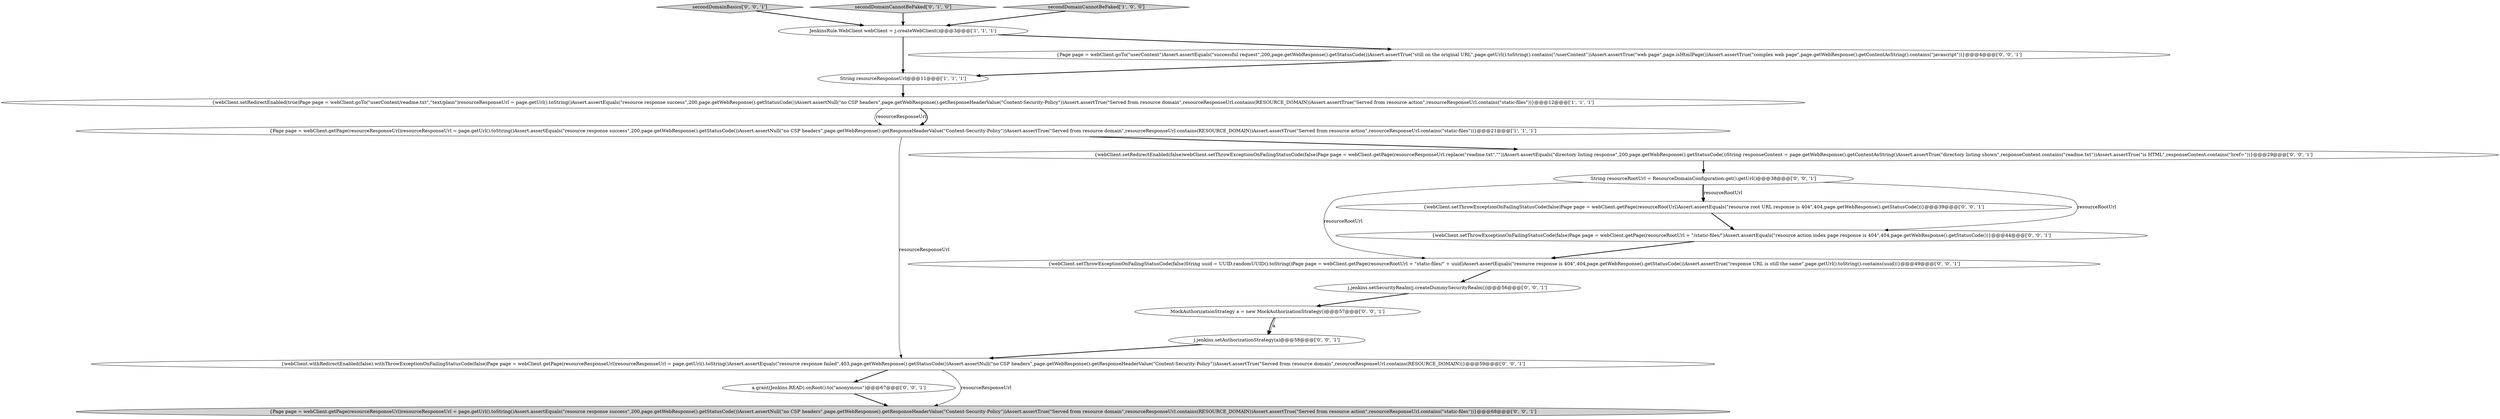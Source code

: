 digraph {
0 [style = filled, label = "{webClient.setRedirectEnabled(true)Page page = webClient.goTo(\"userContent/readme.txt\",\"text/plain\")resourceResponseUrl = page.getUrl().toString()Assert.assertEquals(\"resource response success\",200,page.getWebResponse().getStatusCode())Assert.assertNull(\"no CSP headers\",page.getWebResponse().getResponseHeaderValue(\"Content-Security-Policy\"))Assert.assertTrue(\"Served from resource domain\",resourceResponseUrl.contains(RESOURCE_DOMAIN))Assert.assertTrue(\"Served from resource action\",resourceResponseUrl.contains(\"static-files\"))}@@@12@@@['1', '1', '1']", fillcolor = white, shape = ellipse image = "AAA0AAABBB1BBB"];
8 [style = filled, label = "j.jenkins.setSecurityRealm(j.createDummySecurityRealm())@@@56@@@['0', '0', '1']", fillcolor = white, shape = ellipse image = "AAA0AAABBB3BBB"];
10 [style = filled, label = "{webClient.withRedirectEnabled(false).withThrowExceptionOnFailingStatusCode(false)Page page = webClient.getPage(resourceResponseUrl)resourceResponseUrl = page.getUrl().toString()Assert.assertEquals(\"resource response failed\",403,page.getWebResponse().getStatusCode())Assert.assertNull(\"no CSP headers\",page.getWebResponse().getResponseHeaderValue(\"Content-Security-Policy\"))Assert.assertTrue(\"Served from resource domain\",resourceResponseUrl.contains(RESOURCE_DOMAIN))}@@@59@@@['0', '0', '1']", fillcolor = white, shape = ellipse image = "AAA0AAABBB3BBB"];
7 [style = filled, label = "secondDomainBasics['0', '0', '1']", fillcolor = lightgray, shape = diamond image = "AAA0AAABBB3BBB"];
1 [style = filled, label = "String resourceResponseUrl@@@11@@@['1', '1', '1']", fillcolor = white, shape = ellipse image = "AAA0AAABBB1BBB"];
2 [style = filled, label = "JenkinsRule.WebClient webClient = j.createWebClient()@@@3@@@['1', '1', '1']", fillcolor = white, shape = ellipse image = "AAA0AAABBB1BBB"];
11 [style = filled, label = "{webClient.setThrowExceptionOnFailingStatusCode(false)Page page = webClient.getPage(resourceRootUrl + \"/static-files/\")Assert.assertEquals(\"resource action index page response is 404\",404,page.getWebResponse().getStatusCode())}@@@44@@@['0', '0', '1']", fillcolor = white, shape = ellipse image = "AAA0AAABBB3BBB"];
14 [style = filled, label = "{webClient.setRedirectEnabled(false)webClient.setThrowExceptionOnFailingStatusCode(false)Page page = webClient.getPage(resourceResponseUrl.replace(\"readme.txt\",\"\"))Assert.assertEquals(\"directory listing response\",200,page.getWebResponse().getStatusCode())String responseContent = page.getWebResponse().getContentAsString()Assert.assertTrue(\"directory listing shown\",responseContent.contains(\"readme.txt\"))Assert.assertTrue(\"is HTML\",responseContent.contains(\"href=\"))}@@@29@@@['0', '0', '1']", fillcolor = white, shape = ellipse image = "AAA0AAABBB3BBB"];
15 [style = filled, label = "{Page page = webClient.goTo(\"userContent\")Assert.assertEquals(\"successful request\",200,page.getWebResponse().getStatusCode())Assert.assertTrue(\"still on the original URL\",page.getUrl().toString().contains(\"/userContent\"))Assert.assertTrue(\"web page\",page.isHtmlPage())Assert.assertTrue(\"complex web page\",page.getWebResponse().getContentAsString().contains(\"javascript\"))}@@@4@@@['0', '0', '1']", fillcolor = white, shape = ellipse image = "AAA0AAABBB3BBB"];
3 [style = filled, label = "{Page page = webClient.getPage(resourceResponseUrl)resourceResponseUrl = page.getUrl().toString()Assert.assertEquals(\"resource response success\",200,page.getWebResponse().getStatusCode())Assert.assertNull(\"no CSP headers\",page.getWebResponse().getResponseHeaderValue(\"Content-Security-Policy\"))Assert.assertTrue(\"Served from resource domain\",resourceResponseUrl.contains(RESOURCE_DOMAIN))Assert.assertTrue(\"Served from resource action\",resourceResponseUrl.contains(\"static-files\"))}@@@21@@@['1', '1', '1']", fillcolor = white, shape = ellipse image = "AAA0AAABBB1BBB"];
5 [style = filled, label = "secondDomainCannotBeFaked['0', '1', '0']", fillcolor = lightgray, shape = diamond image = "AAA0AAABBB2BBB"];
4 [style = filled, label = "secondDomainCannotBeFaked['1', '0', '0']", fillcolor = lightgray, shape = diamond image = "AAA0AAABBB1BBB"];
16 [style = filled, label = "MockAuthorizationStrategy a = new MockAuthorizationStrategy()@@@57@@@['0', '0', '1']", fillcolor = white, shape = ellipse image = "AAA0AAABBB3BBB"];
17 [style = filled, label = "{webClient.setThrowExceptionOnFailingStatusCode(false)String uuid = UUID.randomUUID().toString()Page page = webClient.getPage(resourceRootUrl + \"static-files/\" + uuid)Assert.assertEquals(\"resource response is 404\",404,page.getWebResponse().getStatusCode())Assert.assertTrue(\"response URL is still the same\",page.getUrl().toString().contains(uuid))}@@@49@@@['0', '0', '1']", fillcolor = white, shape = ellipse image = "AAA0AAABBB3BBB"];
12 [style = filled, label = "a.grant(Jenkins.READ).onRoot().to(\"anonymous\")@@@67@@@['0', '0', '1']", fillcolor = white, shape = ellipse image = "AAA0AAABBB3BBB"];
13 [style = filled, label = "{webClient.setThrowExceptionOnFailingStatusCode(false)Page page = webClient.getPage(resourceRootUrl)Assert.assertEquals(\"resource root URL response is 404\",404,page.getWebResponse().getStatusCode())}@@@39@@@['0', '0', '1']", fillcolor = white, shape = ellipse image = "AAA0AAABBB3BBB"];
18 [style = filled, label = "{Page page = webClient.getPage(resourceResponseUrl)resourceResponseUrl = page.getUrl().toString()Assert.assertEquals(\"resource response success\",200,page.getWebResponse().getStatusCode())Assert.assertNull(\"no CSP headers\",page.getWebResponse().getResponseHeaderValue(\"Content-Security-Policy\"))Assert.assertTrue(\"Served from resource domain\",resourceResponseUrl.contains(RESOURCE_DOMAIN))Assert.assertTrue(\"Served from resource action\",resourceResponseUrl.contains(\"static-files\"))}@@@68@@@['0', '0', '1']", fillcolor = lightgray, shape = ellipse image = "AAA0AAABBB3BBB"];
9 [style = filled, label = "String resourceRootUrl = ResourceDomainConfiguration.get().getUrl()@@@38@@@['0', '0', '1']", fillcolor = white, shape = ellipse image = "AAA0AAABBB3BBB"];
6 [style = filled, label = "j.jenkins.setAuthorizationStrategy(a)@@@58@@@['0', '0', '1']", fillcolor = white, shape = ellipse image = "AAA0AAABBB3BBB"];
5->2 [style = bold, label=""];
8->16 [style = bold, label=""];
0->3 [style = solid, label="resourceResponseUrl"];
9->11 [style = solid, label="resourceRootUrl"];
3->14 [style = bold, label=""];
15->1 [style = bold, label=""];
9->13 [style = bold, label=""];
3->10 [style = solid, label="resourceResponseUrl"];
14->9 [style = bold, label=""];
0->3 [style = bold, label=""];
11->17 [style = bold, label=""];
4->2 [style = bold, label=""];
10->12 [style = bold, label=""];
6->10 [style = bold, label=""];
9->17 [style = solid, label="resourceRootUrl"];
16->6 [style = solid, label="a"];
13->11 [style = bold, label=""];
10->18 [style = solid, label="resourceResponseUrl"];
9->13 [style = solid, label="resourceRootUrl"];
2->1 [style = bold, label=""];
16->6 [style = bold, label=""];
12->18 [style = bold, label=""];
17->8 [style = bold, label=""];
2->15 [style = bold, label=""];
1->0 [style = bold, label=""];
7->2 [style = bold, label=""];
}

